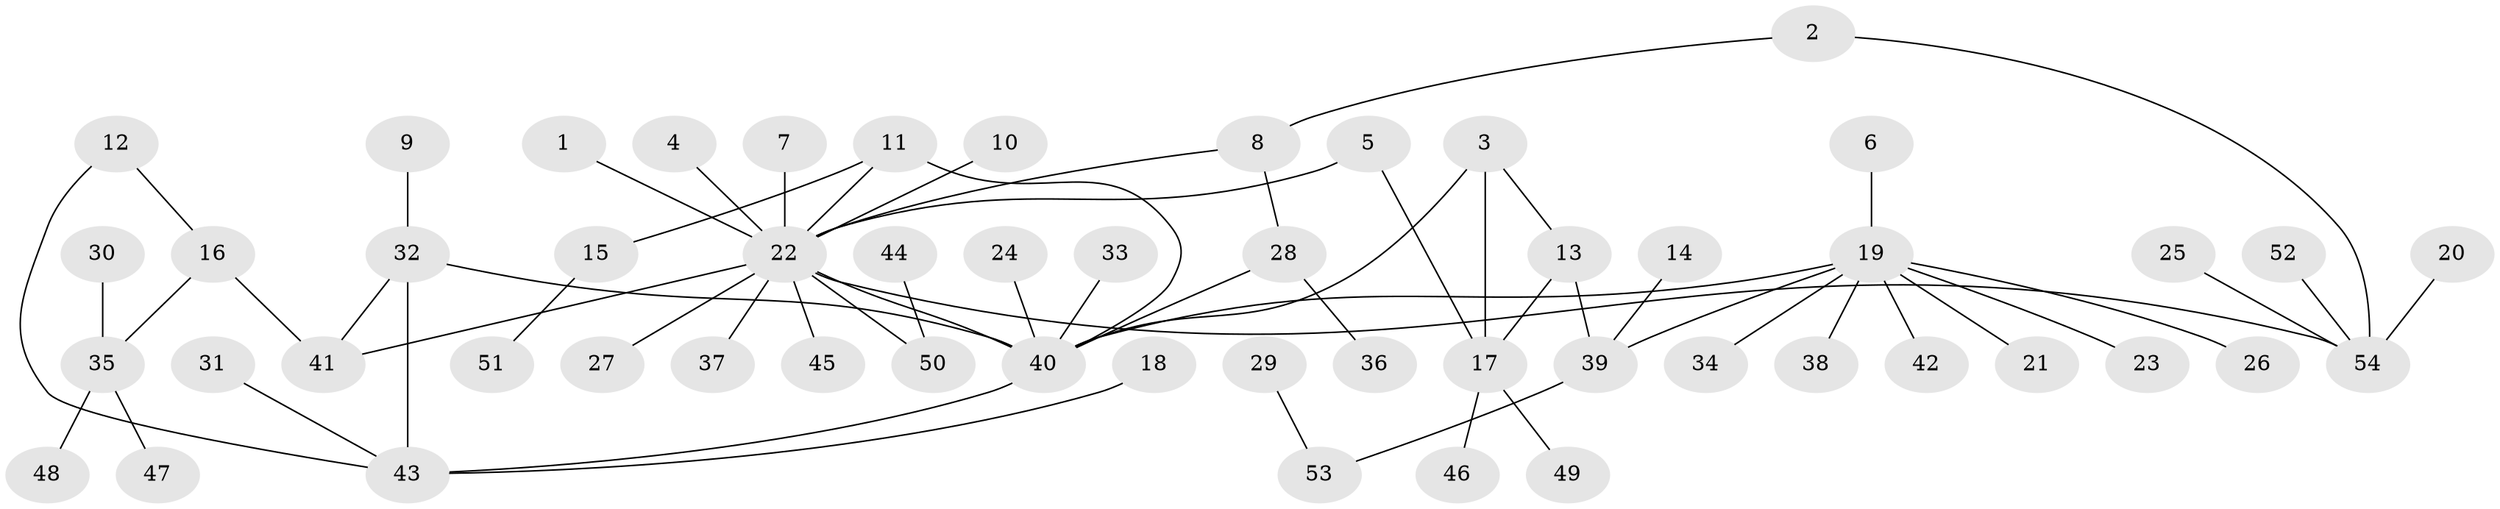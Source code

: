 // original degree distribution, {4: 0.04672897196261682, 12: 0.009345794392523364, 6: 0.009345794392523364, 2: 0.17757009345794392, 16: 0.009345794392523364, 1: 0.5700934579439252, 3: 0.11214953271028037, 5: 0.04672897196261682, 11: 0.009345794392523364, 7: 0.009345794392523364}
// Generated by graph-tools (version 1.1) at 2025/01/03/09/25 03:01:46]
// undirected, 54 vertices, 62 edges
graph export_dot {
graph [start="1"]
  node [color=gray90,style=filled];
  1;
  2;
  3;
  4;
  5;
  6;
  7;
  8;
  9;
  10;
  11;
  12;
  13;
  14;
  15;
  16;
  17;
  18;
  19;
  20;
  21;
  22;
  23;
  24;
  25;
  26;
  27;
  28;
  29;
  30;
  31;
  32;
  33;
  34;
  35;
  36;
  37;
  38;
  39;
  40;
  41;
  42;
  43;
  44;
  45;
  46;
  47;
  48;
  49;
  50;
  51;
  52;
  53;
  54;
  1 -- 22 [weight=1.0];
  2 -- 8 [weight=1.0];
  2 -- 54 [weight=1.0];
  3 -- 13 [weight=1.0];
  3 -- 17 [weight=1.0];
  3 -- 40 [weight=1.0];
  4 -- 22 [weight=1.0];
  5 -- 17 [weight=1.0];
  5 -- 22 [weight=1.0];
  6 -- 19 [weight=1.0];
  7 -- 22 [weight=1.0];
  8 -- 22 [weight=1.0];
  8 -- 28 [weight=1.0];
  9 -- 32 [weight=1.0];
  10 -- 22 [weight=1.0];
  11 -- 15 [weight=1.0];
  11 -- 22 [weight=1.0];
  11 -- 40 [weight=1.0];
  12 -- 16 [weight=1.0];
  12 -- 43 [weight=1.0];
  13 -- 17 [weight=1.0];
  13 -- 39 [weight=1.0];
  14 -- 39 [weight=1.0];
  15 -- 51 [weight=1.0];
  16 -- 35 [weight=1.0];
  16 -- 41 [weight=1.0];
  17 -- 46 [weight=1.0];
  17 -- 49 [weight=1.0];
  18 -- 43 [weight=1.0];
  19 -- 21 [weight=1.0];
  19 -- 23 [weight=1.0];
  19 -- 26 [weight=1.0];
  19 -- 34 [weight=1.0];
  19 -- 38 [weight=1.0];
  19 -- 39 [weight=1.0];
  19 -- 40 [weight=1.0];
  19 -- 42 [weight=1.0];
  20 -- 54 [weight=1.0];
  22 -- 27 [weight=1.0];
  22 -- 37 [weight=1.0];
  22 -- 40 [weight=1.0];
  22 -- 41 [weight=1.0];
  22 -- 45 [weight=1.0];
  22 -- 50 [weight=1.0];
  22 -- 54 [weight=1.0];
  24 -- 40 [weight=1.0];
  25 -- 54 [weight=1.0];
  28 -- 36 [weight=1.0];
  28 -- 40 [weight=1.0];
  29 -- 53 [weight=1.0];
  30 -- 35 [weight=1.0];
  31 -- 43 [weight=1.0];
  32 -- 40 [weight=1.0];
  32 -- 41 [weight=1.0];
  32 -- 43 [weight=1.0];
  33 -- 40 [weight=1.0];
  35 -- 47 [weight=1.0];
  35 -- 48 [weight=1.0];
  39 -- 53 [weight=1.0];
  40 -- 43 [weight=1.0];
  44 -- 50 [weight=1.0];
  52 -- 54 [weight=1.0];
}
